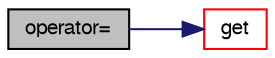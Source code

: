 digraph "operator="
{
  bgcolor="transparent";
  edge [fontname="FreeSans",fontsize="10",labelfontname="FreeSans",labelfontsize="10"];
  node [fontname="FreeSans",fontsize="10",shape=record];
  rankdir="LR";
  Node30 [label="operator=",height=0.2,width=0.4,color="black", fillcolor="grey75", style="filled", fontcolor="black"];
  Node30 -> Node31 [color="midnightblue",fontsize="10",style="solid",fontname="FreeSans"];
  Node31 [label="get",height=0.2,width=0.4,color="red",URL="$a25946.html#abfcf69bb151aaad5278ad4eaaf7dc891",tooltip="Get value as unsigned, no range-checking. "];
}
